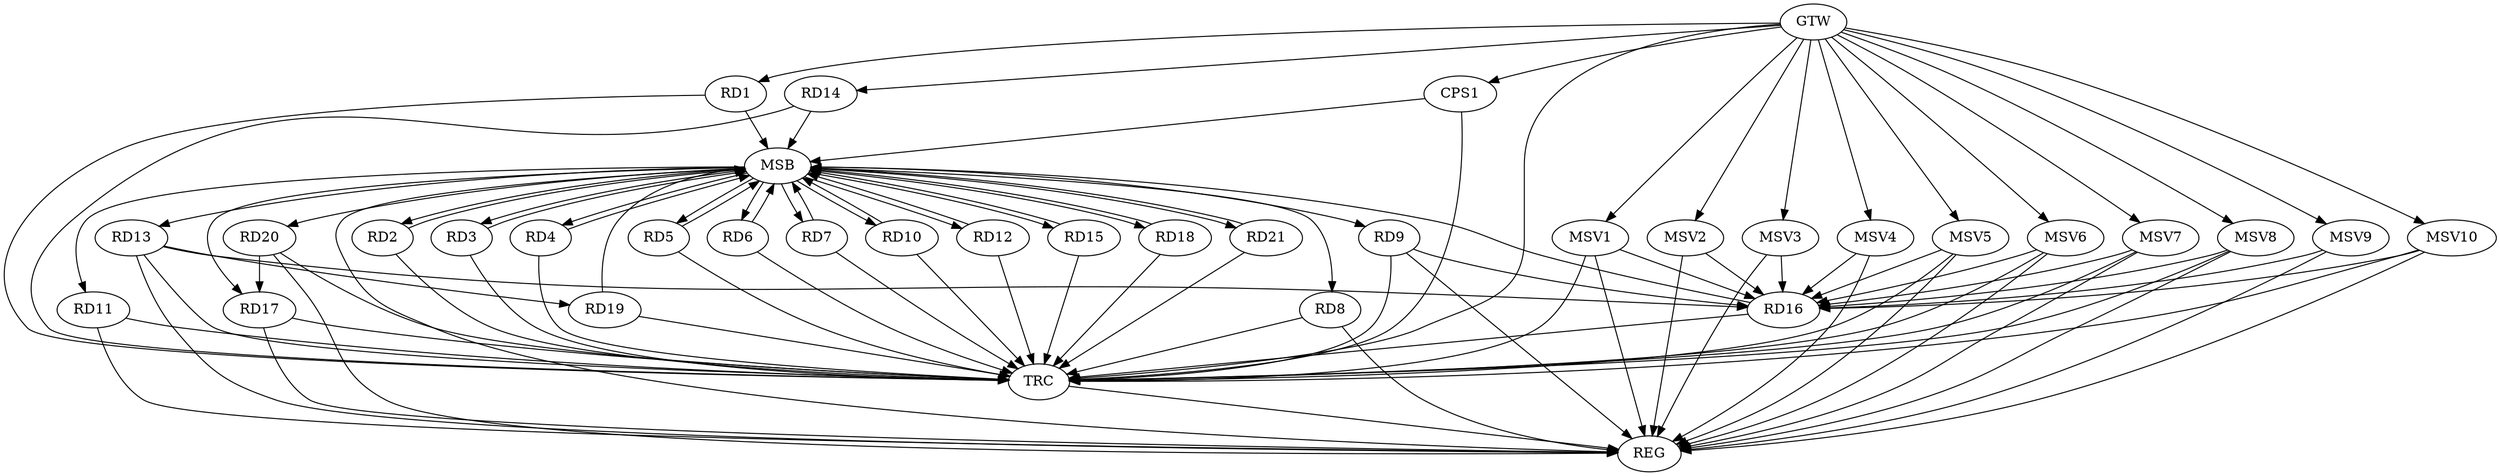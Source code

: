 strict digraph G {
  RD1 [ label="RD1" ];
  RD2 [ label="RD2" ];
  RD3 [ label="RD3" ];
  RD4 [ label="RD4" ];
  RD5 [ label="RD5" ];
  RD6 [ label="RD6" ];
  RD7 [ label="RD7" ];
  RD8 [ label="RD8" ];
  RD9 [ label="RD9" ];
  RD10 [ label="RD10" ];
  RD11 [ label="RD11" ];
  RD12 [ label="RD12" ];
  RD13 [ label="RD13" ];
  RD14 [ label="RD14" ];
  RD15 [ label="RD15" ];
  RD16 [ label="RD16" ];
  RD17 [ label="RD17" ];
  RD18 [ label="RD18" ];
  RD19 [ label="RD19" ];
  RD20 [ label="RD20" ];
  RD21 [ label="RD21" ];
  CPS1 [ label="CPS1" ];
  GTW [ label="GTW" ];
  REG [ label="REG" ];
  MSB [ label="MSB" ];
  TRC [ label="TRC" ];
  MSV1 [ label="MSV1" ];
  MSV2 [ label="MSV2" ];
  MSV3 [ label="MSV3" ];
  MSV4 [ label="MSV4" ];
  MSV5 [ label="MSV5" ];
  MSV6 [ label="MSV6" ];
  MSV7 [ label="MSV7" ];
  MSV8 [ label="MSV8" ];
  MSV9 [ label="MSV9" ];
  MSV10 [ label="MSV10" ];
  RD9 -> RD16;
  RD13 -> RD16;
  RD13 -> RD19;
  RD20 -> RD17;
  GTW -> RD1;
  GTW -> RD14;
  GTW -> CPS1;
  RD8 -> REG;
  RD9 -> REG;
  RD11 -> REG;
  RD13 -> REG;
  RD17 -> REG;
  RD20 -> REG;
  RD1 -> MSB;
  MSB -> RD4;
  MSB -> RD6;
  MSB -> RD8;
  MSB -> RD9;
  MSB -> RD12;
  MSB -> RD17;
  MSB -> RD21;
  MSB -> REG;
  RD2 -> MSB;
  MSB -> RD11;
  MSB -> RD20;
  RD3 -> MSB;
  RD4 -> MSB;
  RD5 -> MSB;
  RD6 -> MSB;
  MSB -> RD7;
  MSB -> RD13;
  RD7 -> MSB;
  MSB -> RD3;
  RD10 -> MSB;
  RD12 -> MSB;
  RD14 -> MSB;
  MSB -> RD2;
  RD15 -> MSB;
  RD16 -> MSB;
  RD18 -> MSB;
  RD19 -> MSB;
  MSB -> RD15;
  RD21 -> MSB;
  MSB -> RD10;
  MSB -> RD18;
  CPS1 -> MSB;
  MSB -> RD5;
  RD1 -> TRC;
  RD2 -> TRC;
  RD3 -> TRC;
  RD4 -> TRC;
  RD5 -> TRC;
  RD6 -> TRC;
  RD7 -> TRC;
  RD8 -> TRC;
  RD9 -> TRC;
  RD10 -> TRC;
  RD11 -> TRC;
  RD12 -> TRC;
  RD13 -> TRC;
  RD14 -> TRC;
  RD15 -> TRC;
  RD16 -> TRC;
  RD17 -> TRC;
  RD18 -> TRC;
  RD19 -> TRC;
  RD20 -> TRC;
  RD21 -> TRC;
  CPS1 -> TRC;
  GTW -> TRC;
  TRC -> REG;
  MSV1 -> RD16;
  GTW -> MSV1;
  MSV1 -> REG;
  MSV1 -> TRC;
  MSV2 -> RD16;
  GTW -> MSV2;
  MSV2 -> REG;
  MSV3 -> RD16;
  MSV4 -> RD16;
  MSV5 -> RD16;
  GTW -> MSV3;
  MSV3 -> REG;
  GTW -> MSV4;
  MSV4 -> REG;
  GTW -> MSV5;
  MSV5 -> REG;
  MSV5 -> TRC;
  MSV6 -> RD16;
  GTW -> MSV6;
  MSV6 -> REG;
  MSV6 -> TRC;
  MSV7 -> RD16;
  MSV8 -> RD16;
  GTW -> MSV7;
  MSV7 -> REG;
  MSV7 -> TRC;
  GTW -> MSV8;
  MSV8 -> REG;
  MSV8 -> TRC;
  MSV9 -> RD16;
  MSV10 -> RD16;
  GTW -> MSV9;
  MSV9 -> REG;
  GTW -> MSV10;
  MSV10 -> REG;
  MSV10 -> TRC;
}
